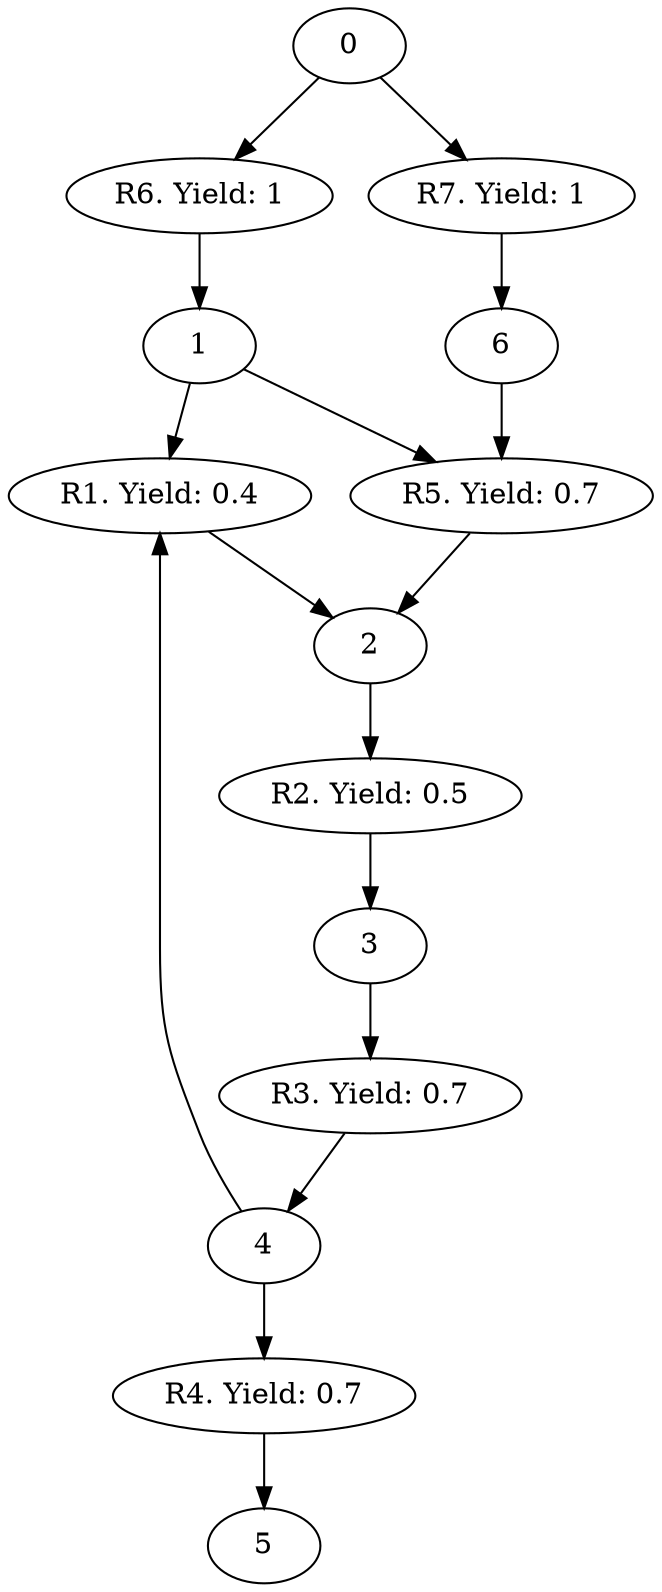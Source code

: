 digraph G { 
{
	R1 [label = "R1. Yield: 0.4"]
	R2 [label = "R2. Yield: 0.5"]
	R3 [label = "R3. Yield: 0.7"]
	R4 [label = "R4. Yield: 0.7"]
	R5 [label = "R5. Yield: 0.7"]
	R6 [label = "R6. Yield: 1"]
	R7 [label = "R7. Yield: 1"]
}
	R1 -> 2;
	1 -> R1;
	4 -> R1;
	R2 -> 3;
	2 -> R2;
	R3 -> 4;
	3 -> R3;
	R4 -> 5;
	4 -> R4;
	R5 -> 2;
	1 -> R5;
	6 -> R5;
	R6 -> 1;
	0 -> R6;
	R7 -> 6;
	0 -> R7;
}